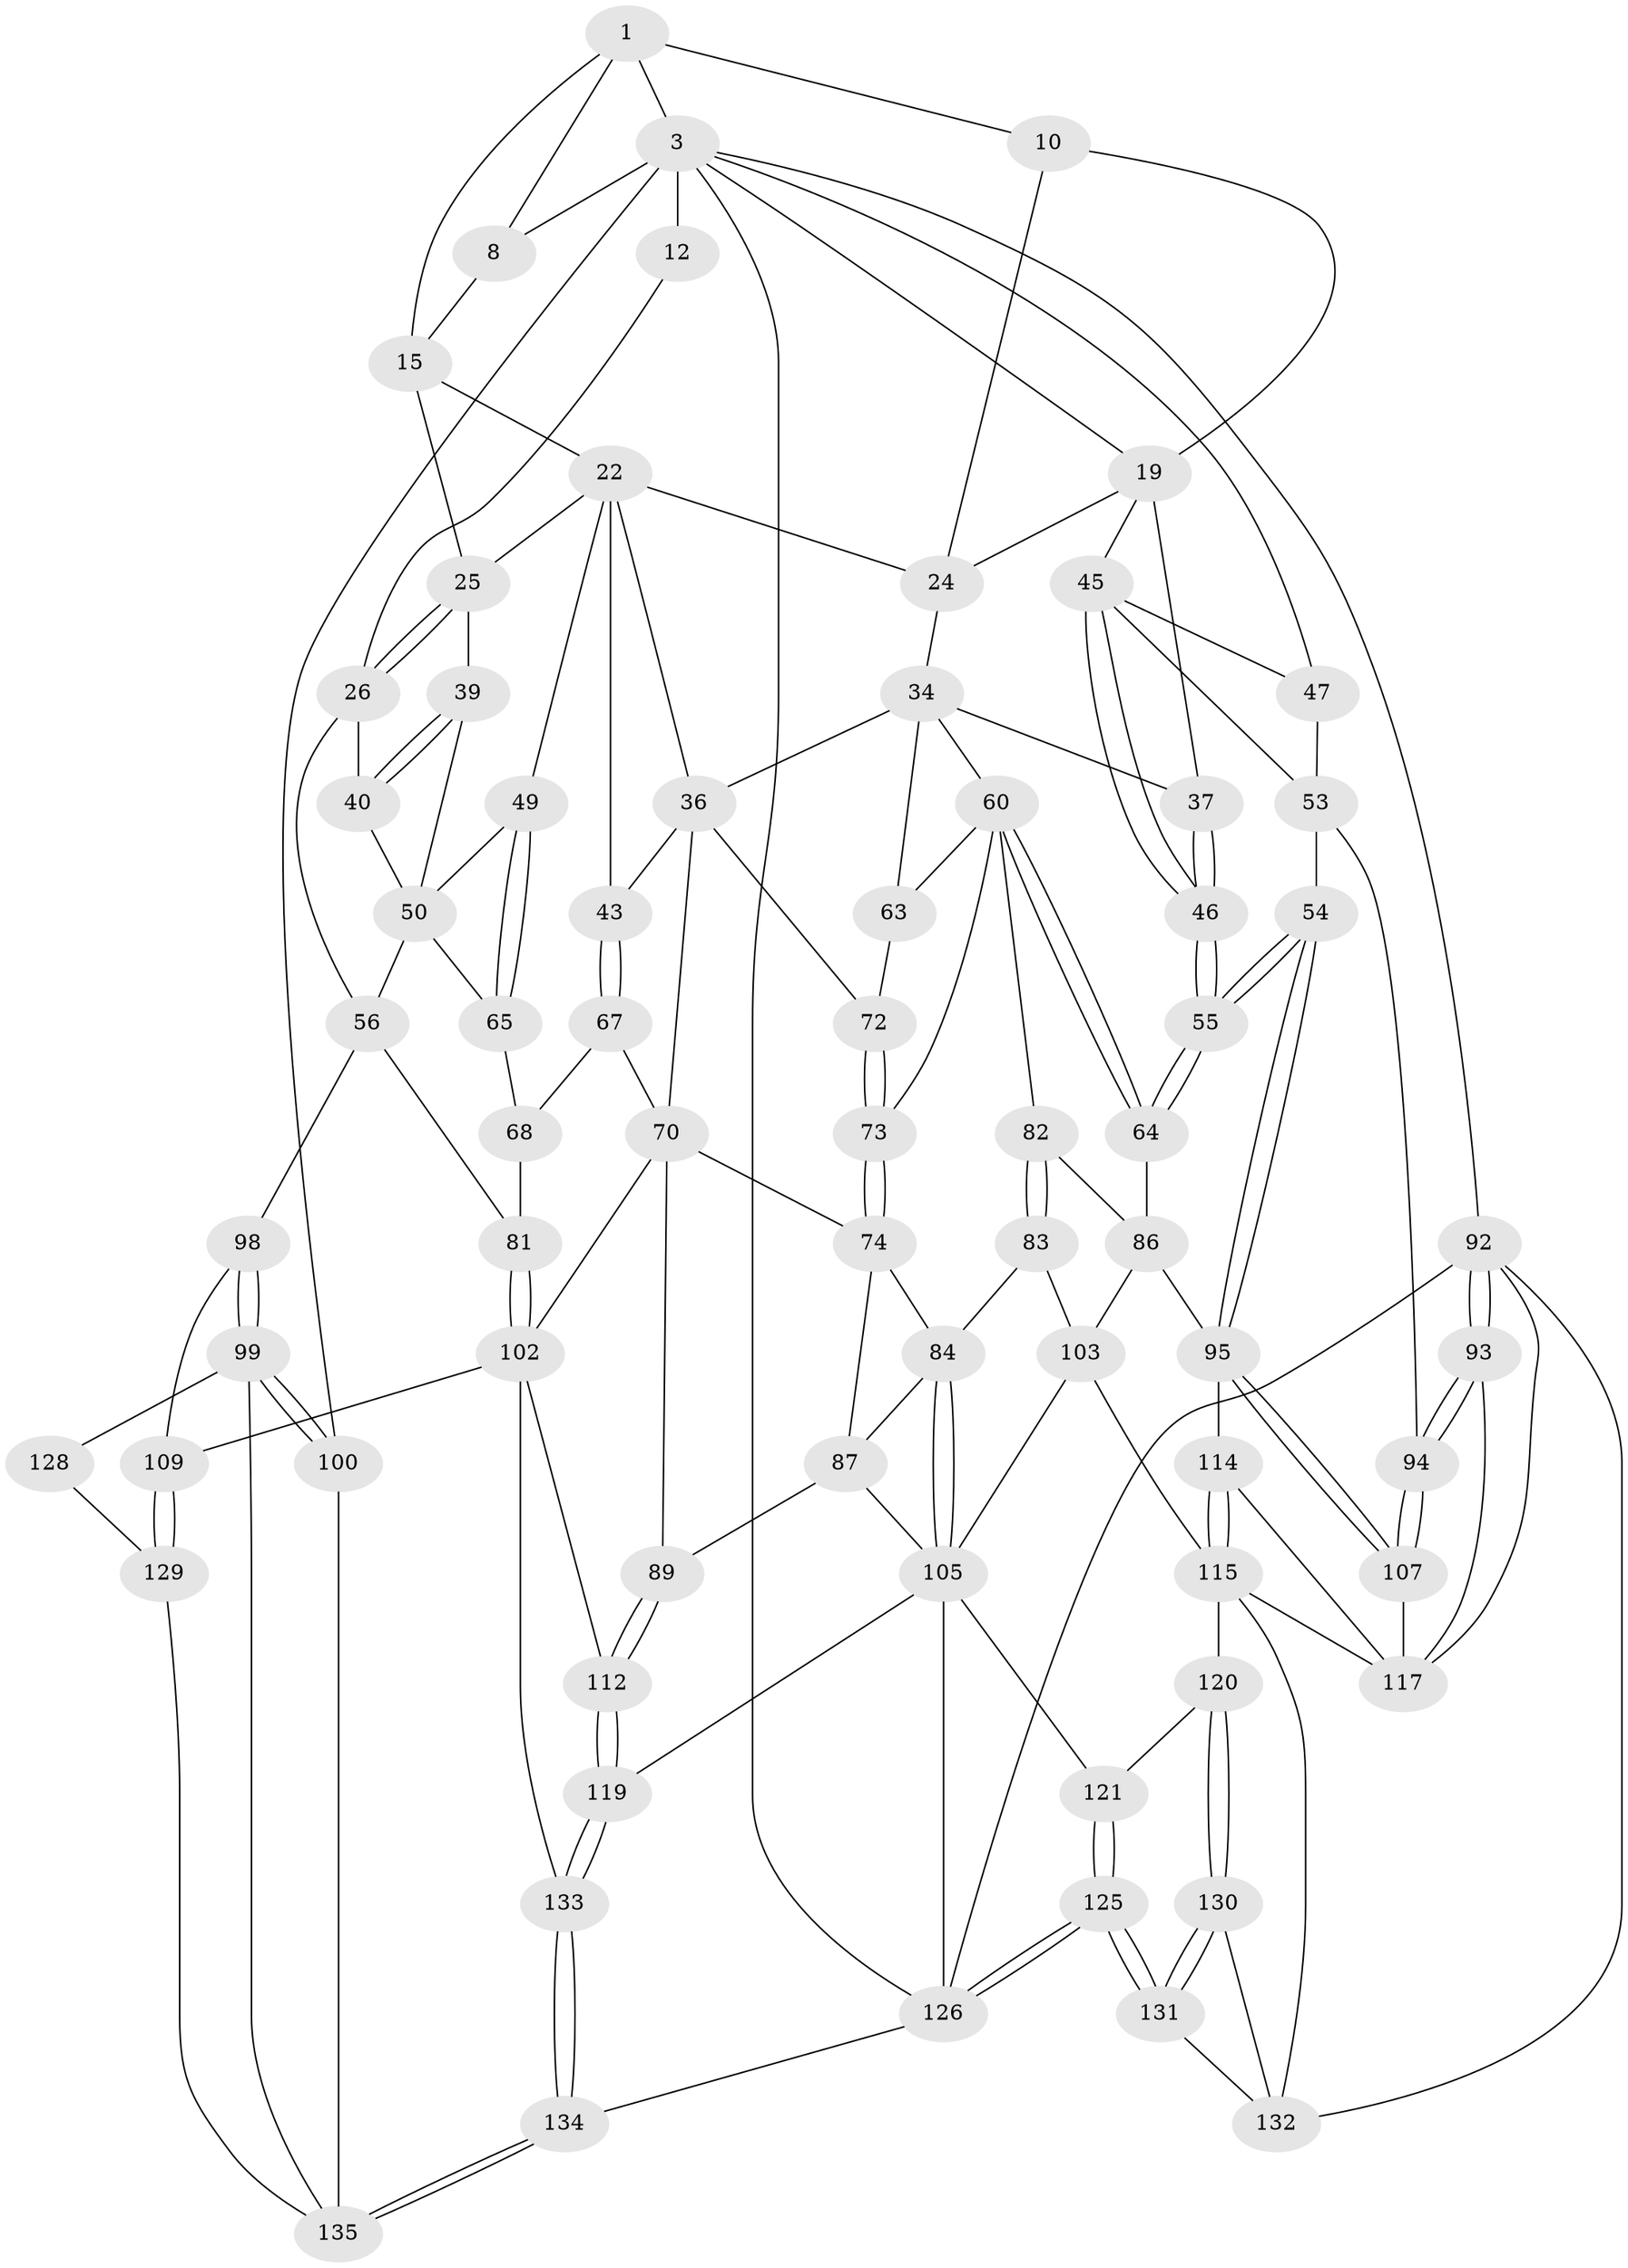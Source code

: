 // original degree distribution, {3: 0.020833333333333332, 4: 0.19444444444444445, 6: 0.19444444444444445, 5: 0.5902777777777778}
// Generated by graph-tools (version 1.1) at 2025/17/03/09/25 04:17:21]
// undirected, 72 vertices, 166 edges
graph export_dot {
graph [start="1"]
  node [color=gray90,style=filled];
  1 [pos="+0.2046951838552919+0",super="+2+6"];
  3 [pos="+1+0",super="+18+4+91"];
  8 [pos="+0.11125696435046727+0.1268099668566193",super="+14"];
  10 [pos="+0.6678362030443471+0",super="+21"];
  12 [pos="+0+0.09246365664189803"];
  15 [pos="+0.1583269045186669+0.19319344700608496",super="+17+16"];
  19 [pos="+0.9325473048836531+0.21978582606920072",super="+30+20"];
  22 [pos="+0.36055946056443383+0.2089781550658583",super="+32+23"];
  24 [pos="+0.5295086325286861+0.1662239348675567",super="+29"];
  25 [pos="+0.08717071802212586+0.2874335495271475",super="+33"];
  26 [pos="+0.037583628170901204+0.33399218322773916",super="+27"];
  34 [pos="+0.6590750967310852+0.36905813984580166",super="+35+38"];
  36 [pos="+0.511577019580579+0.36591793864793576",super="+41"];
  37 [pos="+0.7470426695102561+0.37902371427341136"];
  39 [pos="+0.19010580736007207+0.3799232305463947"];
  40 [pos="+0.05769625150596062+0.3597984951748421"];
  43 [pos="+0.38822095169900117+0.4711501221175795"];
  45 [pos="+0.9020053452935874+0.3679281344142375",super="+48"];
  46 [pos="+0.8792232509407197+0.4937709055274842"];
  47 [pos="+1+0.3590391562609717"];
  49 [pos="+0.2738415284412975+0.43217087147850014"];
  50 [pos="+0.19046667455966435+0.3816632605477401",super="+51"];
  53 [pos="+0.9166302674536234+0.5609574948776972",super="+90"];
  54 [pos="+0.8997173136799943+0.5635177318932238"];
  55 [pos="+0.8951702694919271+0.5591930982167697"];
  56 [pos="+0+0.585478061572459",super="+57"];
  60 [pos="+0.7280275252382614+0.5018282953884227",super="+61"];
  63 [pos="+0.6236466060240554+0.47677907883591186"];
  64 [pos="+0.8112852917427845+0.5486650586797787"];
  65 [pos="+0.27605466583584476+0.4549413106800808",super="+66"];
  67 [pos="+0.32461077963608537+0.4895767600357001",super="+80"];
  68 [pos="+0.2905158432640612+0.46946571692358346",super="+76"];
  70 [pos="+0.4800899675481976+0.5424990125874505",super="+71"];
  72 [pos="+0.5496250495935964+0.4679694654690055"];
  73 [pos="+0.5793857602117561+0.5474533171914685"];
  74 [pos="+0.5765782664080559+0.5510119065657786",super="+75"];
  81 [pos="+0.14743003627661788+0.6389700447169354"];
  82 [pos="+0.6826873684810134+0.6134043749646125"];
  83 [pos="+0.6488807330454863+0.657717652685688"];
  84 [pos="+0.6138128972518501+0.6548937598593045",super="+85"];
  86 [pos="+0.7213813146384611+0.6089301624864141",super="+97"];
  87 [pos="+0.4901220048353155+0.6305823988000236",super="+88"];
  89 [pos="+0.38625431659915027+0.6866108982627112"];
  92 [pos="+1+1",super="+137"];
  93 [pos="+1+1"];
  94 [pos="+1+0.7963682336424366"];
  95 [pos="+0.8965564764622406+0.5757686865816704",super="+96"];
  98 [pos="+0+0.6440628916344047"];
  99 [pos="+0+0.9543671094175282",super="+127"];
  100 [pos="+0+1"];
  102 [pos="+0.1737790568281304+0.7606965969539046",super="+108"];
  103 [pos="+0.732960877654568+0.7377591573569048",super="+104"];
  105 [pos="+0.5143866650108944+0.7817986812202169",super="+111+106"];
  107 [pos="+1+0.7504898784744259"];
  109 [pos="+0.1643404847304939+0.7748879391309171",super="+110"];
  112 [pos="+0.2584754425297802+0.8107282560884664"];
  114 [pos="+0.866660203007784+0.7452455139190818"];
  115 [pos="+0.7850875685087201+0.8530986577155641",super="+124+116"];
  117 [pos="+0.8905599027843681+0.7686532714126363",super="+122"];
  119 [pos="+0.3786821678258089+0.8474422867520167"];
  120 [pos="+0.7098280522706899+0.8216194475215366"];
  121 [pos="+0.585639598392866+0.812965557697531"];
  125 [pos="+0.6295104518155914+0.9576065122736042"];
  126 [pos="+0.5253171829595327+1",super="+141"];
  128 [pos="+0.027819991195857357+0.8617738562276376"];
  129 [pos="+0.1265279657380177+0.845976174094644"];
  130 [pos="+0.6975114156479957+0.8740704696993157"];
  131 [pos="+0.6564290550289485+0.942191545030049"];
  132 [pos="+0.7942289601593895+0.9330730299359046",super="+139"];
  133 [pos="+0.26321720685232813+1"];
  134 [pos="+0.25131443326106107+1"];
  135 [pos="+0.22517676771562198+1",super="+136"];
  1 -- 10 [weight=2];
  1 -- 3;
  1 -- 8;
  1 -- 15 [weight=2];
  3 -- 19;
  3 -- 47;
  3 -- 8 [weight=2];
  3 -- 12 [weight=2];
  3 -- 100;
  3 -- 126 [weight=2];
  3 -- 92;
  8 -- 15;
  10 -- 24;
  10 -- 19;
  12 -- 26;
  15 -- 22;
  15 -- 25;
  19 -- 45;
  19 -- 37;
  19 -- 24;
  22 -- 43;
  22 -- 49;
  22 -- 24;
  22 -- 36;
  22 -- 25;
  24 -- 34;
  25 -- 26;
  25 -- 26;
  25 -- 39;
  26 -- 40;
  26 -- 56;
  34 -- 36 [weight=2];
  34 -- 63;
  34 -- 60;
  34 -- 37;
  36 -- 70 [weight=2];
  36 -- 72;
  36 -- 43;
  37 -- 46;
  37 -- 46;
  39 -- 40;
  39 -- 40;
  39 -- 50;
  40 -- 50;
  43 -- 67;
  43 -- 67;
  45 -- 46;
  45 -- 46;
  45 -- 53;
  45 -- 47;
  46 -- 55;
  46 -- 55;
  47 -- 53;
  49 -- 50;
  49 -- 65;
  49 -- 65;
  50 -- 56;
  50 -- 65;
  53 -- 54;
  53 -- 94;
  54 -- 55;
  54 -- 55;
  54 -- 95;
  54 -- 95;
  55 -- 64;
  55 -- 64;
  56 -- 81;
  56 -- 98;
  60 -- 64;
  60 -- 64;
  60 -- 73;
  60 -- 82;
  60 -- 63;
  63 -- 72;
  64 -- 86;
  65 -- 68 [weight=2];
  67 -- 68 [weight=2];
  67 -- 70;
  68 -- 81;
  70 -- 74;
  70 -- 102;
  70 -- 89;
  72 -- 73;
  72 -- 73;
  73 -- 74;
  73 -- 74;
  74 -- 84;
  74 -- 87;
  81 -- 102;
  81 -- 102;
  82 -- 83;
  82 -- 83;
  82 -- 86;
  83 -- 84;
  83 -- 103;
  84 -- 105;
  84 -- 105;
  84 -- 87;
  86 -- 103;
  86 -- 95;
  87 -- 89;
  87 -- 105;
  89 -- 112;
  89 -- 112;
  92 -- 93;
  92 -- 93;
  92 -- 132;
  92 -- 117;
  92 -- 126;
  93 -- 94;
  93 -- 94;
  93 -- 117;
  94 -- 107;
  94 -- 107;
  95 -- 107;
  95 -- 107;
  95 -- 114;
  98 -- 99;
  98 -- 99;
  98 -- 109;
  99 -- 100;
  99 -- 100;
  99 -- 128;
  99 -- 135;
  100 -- 135;
  102 -- 112;
  102 -- 109;
  102 -- 133;
  103 -- 105;
  103 -- 115;
  105 -- 121;
  105 -- 119;
  105 -- 126;
  107 -- 117;
  109 -- 129;
  109 -- 129;
  112 -- 119;
  112 -- 119;
  114 -- 115;
  114 -- 115;
  114 -- 117;
  115 -- 132;
  115 -- 117;
  115 -- 120;
  119 -- 133;
  119 -- 133;
  120 -- 121;
  120 -- 130;
  120 -- 130;
  121 -- 125;
  121 -- 125;
  125 -- 126;
  125 -- 126;
  125 -- 131;
  125 -- 131;
  126 -- 134;
  128 -- 129;
  129 -- 135;
  130 -- 131;
  130 -- 131;
  130 -- 132;
  131 -- 132;
  133 -- 134;
  133 -- 134;
  134 -- 135;
  134 -- 135;
}
